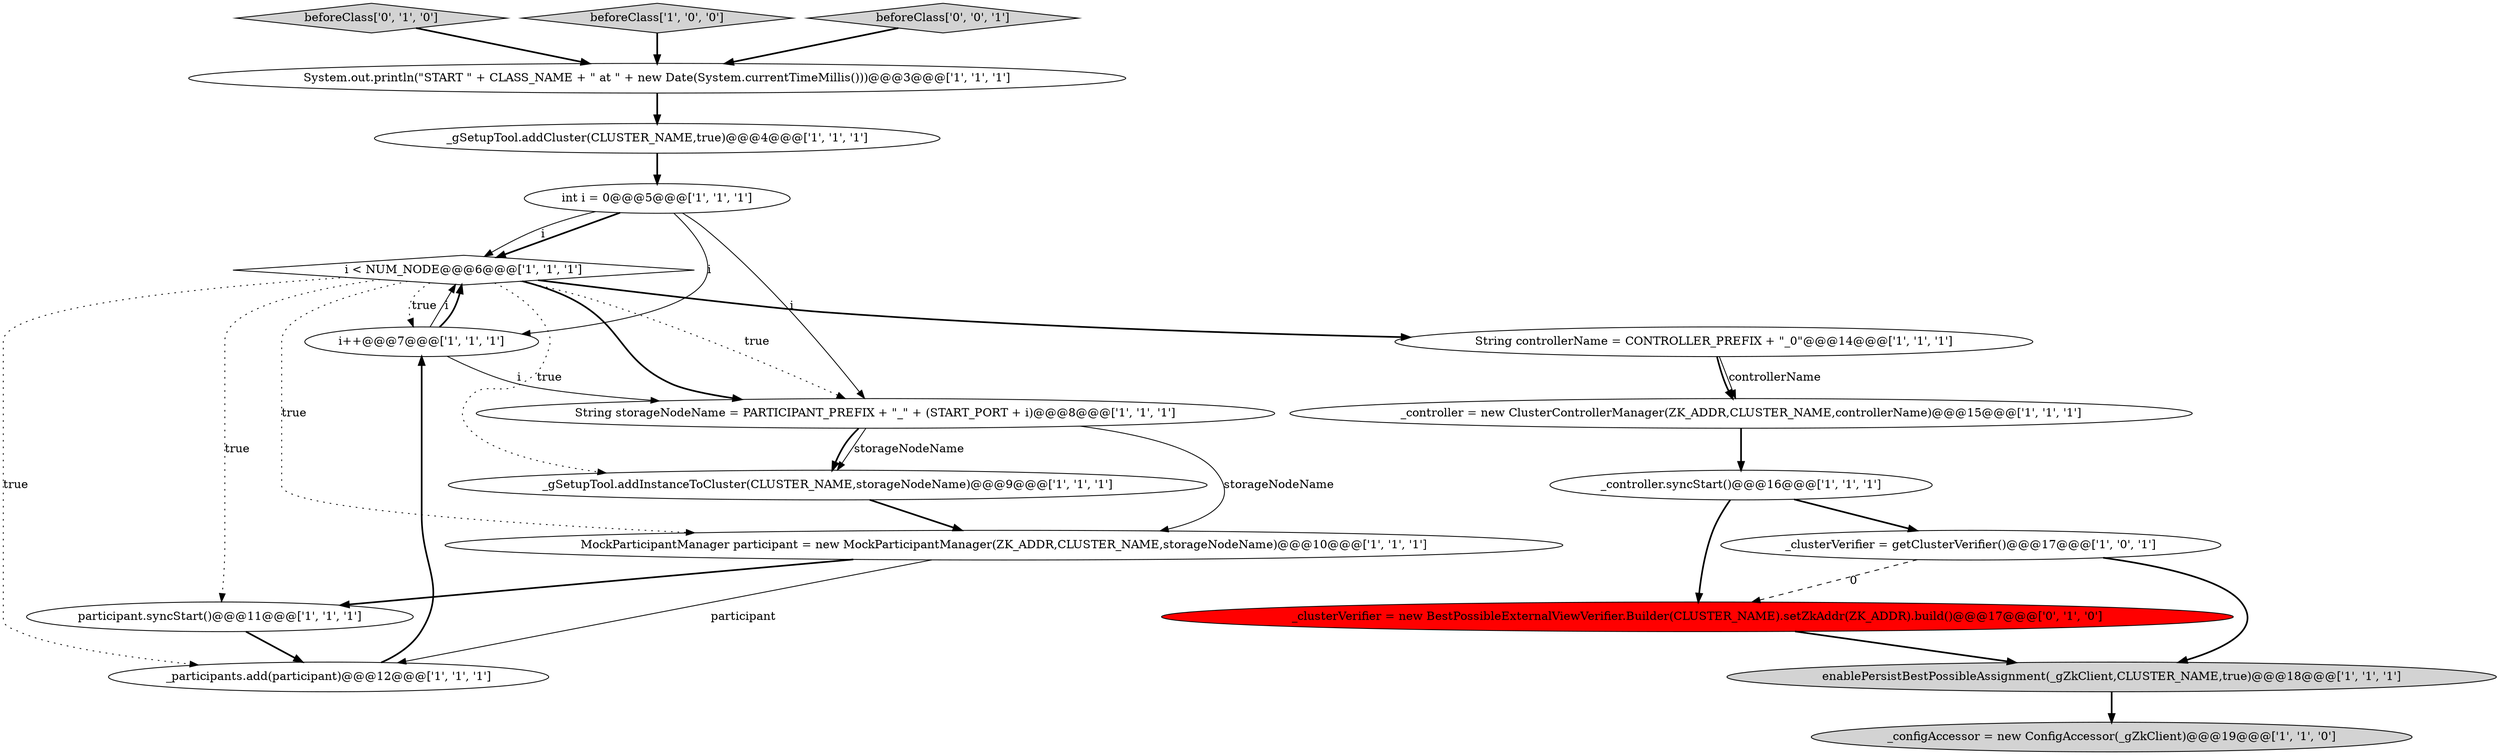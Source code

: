 digraph {
14 [style = filled, label = "enablePersistBestPossibleAssignment(_gZkClient,CLUSTER_NAME,true)@@@18@@@['1', '1', '1']", fillcolor = lightgray, shape = ellipse image = "AAA0AAABBB1BBB"];
3 [style = filled, label = "i++@@@7@@@['1', '1', '1']", fillcolor = white, shape = ellipse image = "AAA0AAABBB1BBB"];
9 [style = filled, label = "_clusterVerifier = getClusterVerifier()@@@17@@@['1', '0', '1']", fillcolor = white, shape = ellipse image = "AAA0AAABBB1BBB"];
18 [style = filled, label = "beforeClass['0', '1', '0']", fillcolor = lightgray, shape = diamond image = "AAA0AAABBB2BBB"];
0 [style = filled, label = "MockParticipantManager participant = new MockParticipantManager(ZK_ADDR,CLUSTER_NAME,storageNodeName)@@@10@@@['1', '1', '1']", fillcolor = white, shape = ellipse image = "AAA0AAABBB1BBB"];
2 [style = filled, label = "i < NUM_NODE@@@6@@@['1', '1', '1']", fillcolor = white, shape = diamond image = "AAA0AAABBB1BBB"];
10 [style = filled, label = "_controller.syncStart()@@@16@@@['1', '1', '1']", fillcolor = white, shape = ellipse image = "AAA0AAABBB1BBB"];
11 [style = filled, label = "int i = 0@@@5@@@['1', '1', '1']", fillcolor = white, shape = ellipse image = "AAA0AAABBB1BBB"];
17 [style = filled, label = "_clusterVerifier = new BestPossibleExternalViewVerifier.Builder(CLUSTER_NAME).setZkAddr(ZK_ADDR).build()@@@17@@@['0', '1', '0']", fillcolor = red, shape = ellipse image = "AAA1AAABBB2BBB"];
6 [style = filled, label = "beforeClass['1', '0', '0']", fillcolor = lightgray, shape = diamond image = "AAA0AAABBB1BBB"];
1 [style = filled, label = "participant.syncStart()@@@11@@@['1', '1', '1']", fillcolor = white, shape = ellipse image = "AAA0AAABBB1BBB"];
12 [style = filled, label = "String storageNodeName = PARTICIPANT_PREFIX + \"_\" + (START_PORT + i)@@@8@@@['1', '1', '1']", fillcolor = white, shape = ellipse image = "AAA0AAABBB1BBB"];
13 [style = filled, label = "_participants.add(participant)@@@12@@@['1', '1', '1']", fillcolor = white, shape = ellipse image = "AAA0AAABBB1BBB"];
15 [style = filled, label = "_gSetupTool.addInstanceToCluster(CLUSTER_NAME,storageNodeName)@@@9@@@['1', '1', '1']", fillcolor = white, shape = ellipse image = "AAA0AAABBB1BBB"];
19 [style = filled, label = "beforeClass['0', '0', '1']", fillcolor = lightgray, shape = diamond image = "AAA0AAABBB3BBB"];
4 [style = filled, label = "String controllerName = CONTROLLER_PREFIX + \"_0\"@@@14@@@['1', '1', '1']", fillcolor = white, shape = ellipse image = "AAA0AAABBB1BBB"];
5 [style = filled, label = "_configAccessor = new ConfigAccessor(_gZkClient)@@@19@@@['1', '1', '0']", fillcolor = lightgray, shape = ellipse image = "AAA0AAABBB1BBB"];
16 [style = filled, label = "_gSetupTool.addCluster(CLUSTER_NAME,true)@@@4@@@['1', '1', '1']", fillcolor = white, shape = ellipse image = "AAA0AAABBB1BBB"];
7 [style = filled, label = "_controller = new ClusterControllerManager(ZK_ADDR,CLUSTER_NAME,controllerName)@@@15@@@['1', '1', '1']", fillcolor = white, shape = ellipse image = "AAA0AAABBB1BBB"];
8 [style = filled, label = "System.out.println(\"START \" + CLASS_NAME + \" at \" + new Date(System.currentTimeMillis()))@@@3@@@['1', '1', '1']", fillcolor = white, shape = ellipse image = "AAA0AAABBB1BBB"];
2->3 [style = dotted, label="true"];
8->16 [style = bold, label=""];
3->2 [style = solid, label="i"];
2->0 [style = dotted, label="true"];
16->11 [style = bold, label=""];
7->10 [style = bold, label=""];
12->15 [style = bold, label=""];
2->15 [style = dotted, label="true"];
11->3 [style = solid, label="i"];
10->17 [style = bold, label=""];
2->4 [style = bold, label=""];
1->13 [style = bold, label=""];
11->2 [style = bold, label=""];
19->8 [style = bold, label=""];
4->7 [style = bold, label=""];
2->12 [style = bold, label=""];
0->13 [style = solid, label="participant"];
3->12 [style = solid, label="i"];
3->2 [style = bold, label=""];
13->3 [style = bold, label=""];
11->12 [style = solid, label="i"];
17->14 [style = bold, label=""];
2->1 [style = dotted, label="true"];
0->1 [style = bold, label=""];
15->0 [style = bold, label=""];
9->17 [style = dashed, label="0"];
6->8 [style = bold, label=""];
11->2 [style = solid, label="i"];
9->14 [style = bold, label=""];
2->12 [style = dotted, label="true"];
12->15 [style = solid, label="storageNodeName"];
12->0 [style = solid, label="storageNodeName"];
10->9 [style = bold, label=""];
18->8 [style = bold, label=""];
2->13 [style = dotted, label="true"];
14->5 [style = bold, label=""];
4->7 [style = solid, label="controllerName"];
}
